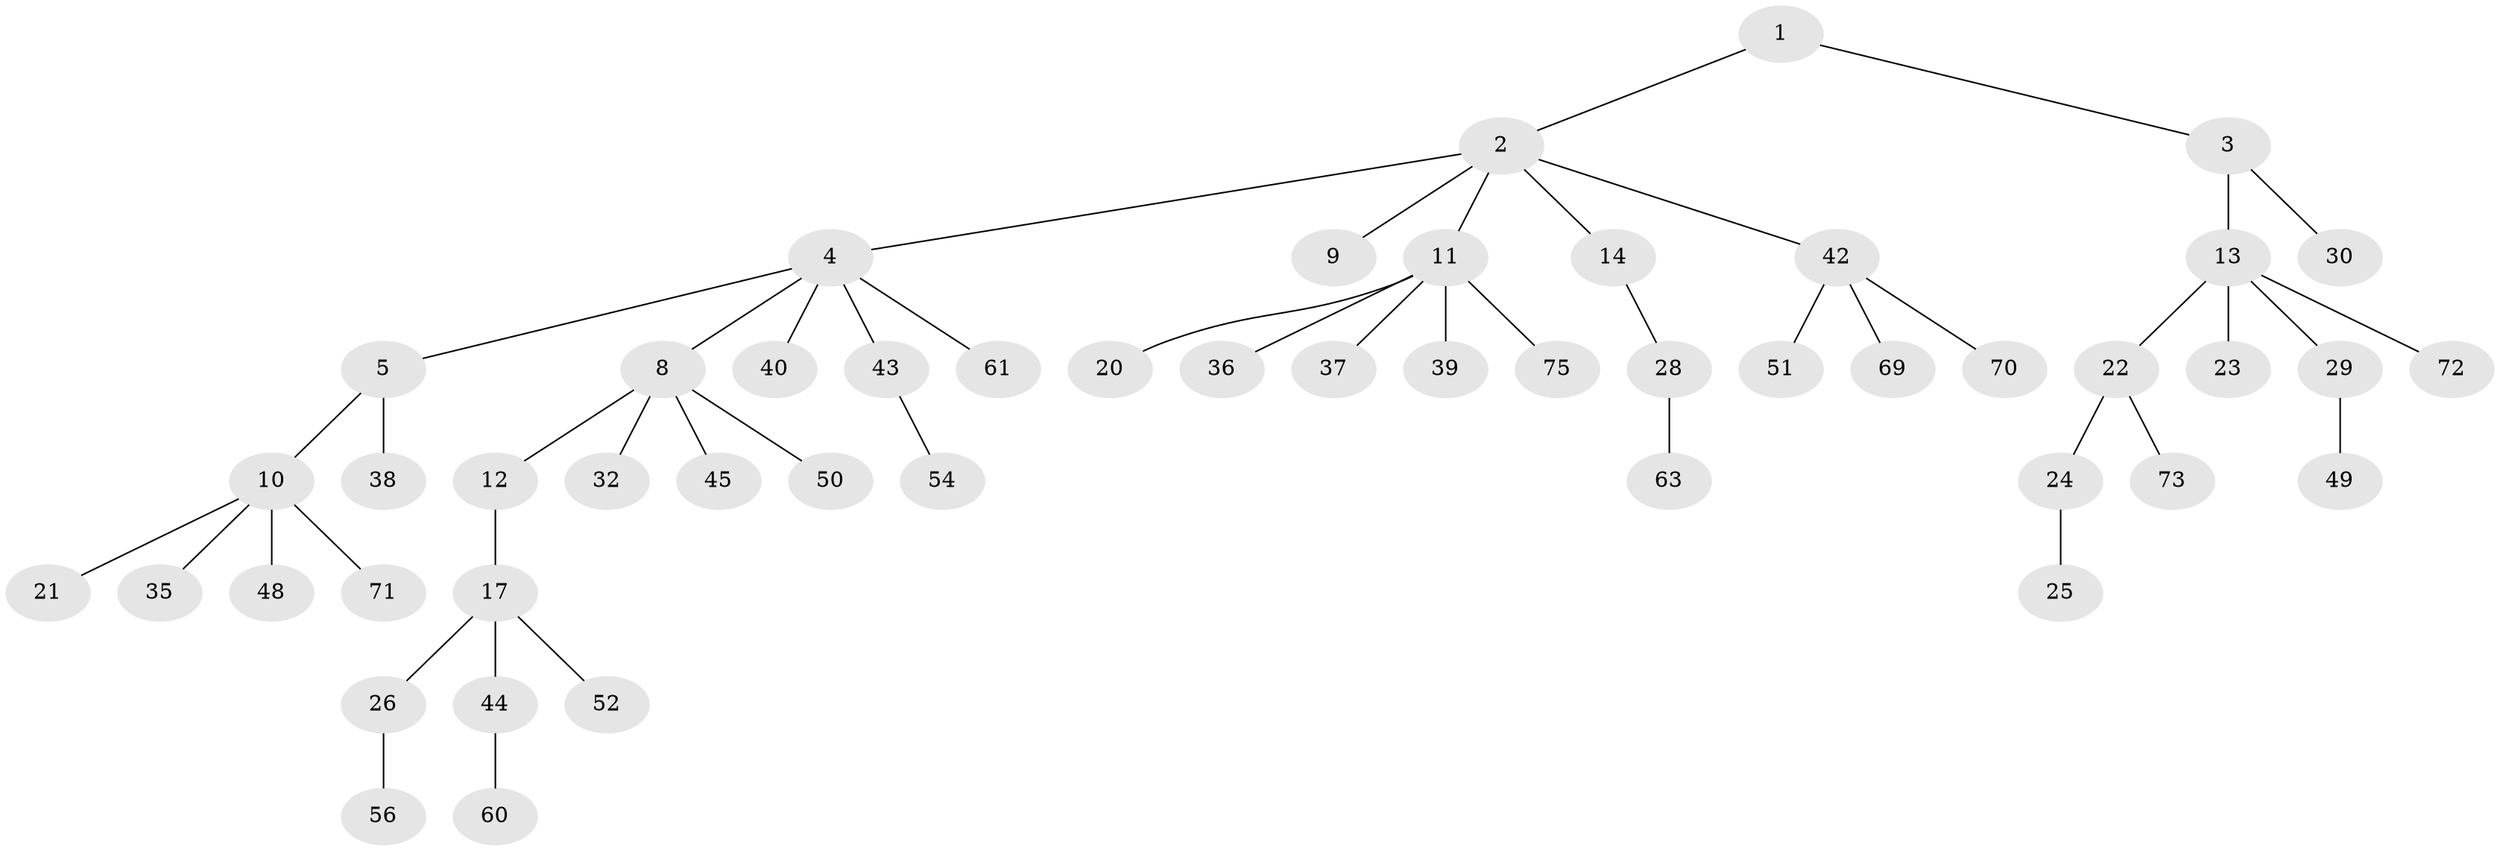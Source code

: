 // original degree distribution, {2: 0.24, 3: 0.18666666666666668, 4: 0.04, 7: 0.013333333333333334, 5: 0.04, 1: 0.48}
// Generated by graph-tools (version 1.1) at 2025/42/03/06/25 10:42:03]
// undirected, 50 vertices, 49 edges
graph export_dot {
graph [start="1"]
  node [color=gray90,style=filled];
  1;
  2 [super="+6"];
  3 [super="+27"];
  4 [super="+7"];
  5 [super="+33"];
  8 [super="+47"];
  9 [super="+34"];
  10 [super="+18"];
  11 [super="+15"];
  12;
  13 [super="+16"];
  14 [super="+59"];
  17 [super="+19"];
  20 [super="+62"];
  21;
  22 [super="+58"];
  23;
  24 [super="+41"];
  25;
  26 [super="+31"];
  28 [super="+57"];
  29;
  30 [super="+64"];
  32;
  35;
  36;
  37;
  38;
  39;
  40 [super="+67"];
  42 [super="+46"];
  43 [super="+68"];
  44 [super="+66"];
  45;
  48 [super="+55"];
  49 [super="+53"];
  50;
  51 [super="+74"];
  52;
  54 [super="+65"];
  56;
  60;
  61;
  63;
  69;
  70;
  71;
  72;
  73;
  75;
  1 -- 2;
  1 -- 3;
  2 -- 4;
  2 -- 9;
  2 -- 42;
  2 -- 11;
  2 -- 14;
  3 -- 13;
  3 -- 30;
  4 -- 5;
  4 -- 8;
  4 -- 40;
  4 -- 43;
  4 -- 61;
  5 -- 10;
  5 -- 38;
  8 -- 12;
  8 -- 32;
  8 -- 45;
  8 -- 50;
  10 -- 21;
  10 -- 48;
  10 -- 35;
  10 -- 71;
  11 -- 36;
  11 -- 37;
  11 -- 75;
  11 -- 20;
  11 -- 39;
  12 -- 17;
  13 -- 23;
  13 -- 72;
  13 -- 29;
  13 -- 22;
  14 -- 28;
  17 -- 26;
  17 -- 44;
  17 -- 52;
  22 -- 24;
  22 -- 73;
  24 -- 25;
  26 -- 56;
  28 -- 63;
  29 -- 49;
  42 -- 51;
  42 -- 69;
  42 -- 70;
  43 -- 54;
  44 -- 60;
}
